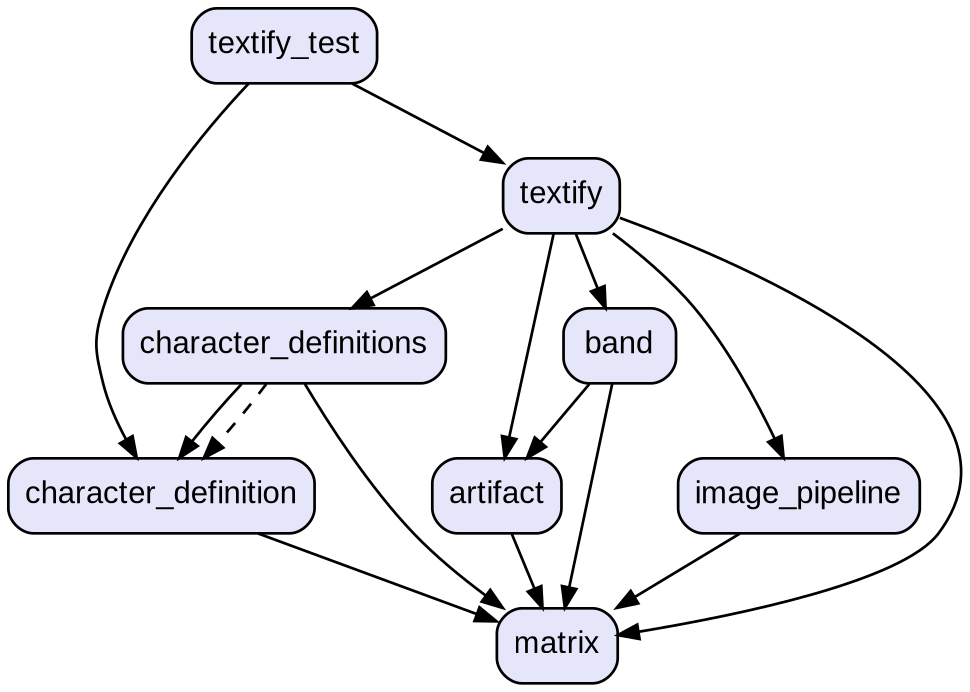 digraph "" {
  graph [style=rounded fontname="Arial Black" fontsize=13 penwidth=2.6];
  node [shape=rect style="filled,rounded" fontname=Arial fontsize=15 fillcolor=Lavender penwidth=1.3];
  edge [penwidth=1.3];
  "/lib/artifact.dart" [label="artifact"];
  "/lib/band.dart" [label="band"];
  "/lib/character_definition.dart" [label="character_definition"];
  "/lib/character_definitions.dart" [label="character_definitions"];
  "/lib/image_pipeline.dart" [label="image_pipeline"];
  "/lib/matrix.dart" [label="matrix"];
  "/lib/textify.dart" [label="textify"];
  "/test/textify_test.dart" [label="textify_test"];
  "/lib/artifact.dart" -> "/lib/matrix.dart";
  "/lib/band.dart" -> "/lib/artifact.dart";
  "/lib/band.dart" -> "/lib/matrix.dart";
  "/lib/character_definition.dart" -> "/lib/matrix.dart";
  "/lib/character_definitions.dart" -> "/lib/character_definition.dart";
  "/lib/character_definitions.dart" -> "/lib/matrix.dart";
  "/lib/character_definitions.dart" -> "/lib/character_definition.dart" [style=dashed];
  "/lib/image_pipeline.dart" -> "/lib/matrix.dart";
  "/lib/textify.dart" -> "/lib/artifact.dart";
  "/lib/textify.dart" -> "/lib/band.dart";
  "/lib/textify.dart" -> "/lib/character_definitions.dart";
  "/lib/textify.dart" -> "/lib/image_pipeline.dart";
  "/lib/textify.dart" -> "/lib/matrix.dart";
  "/test/textify_test.dart" -> "/lib/character_definition.dart";
  "/test/textify_test.dart" -> "/lib/textify.dart";
}

